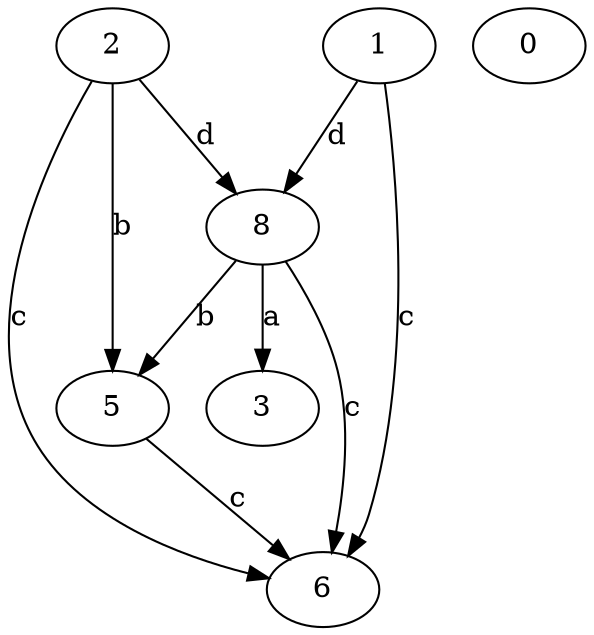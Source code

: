 strict digraph  {
2;
3;
5;
6;
0;
1;
8;
2 -> 5  [label=b];
2 -> 6  [label=c];
2 -> 8  [label=d];
5 -> 6  [label=c];
1 -> 6  [label=c];
1 -> 8  [label=d];
8 -> 3  [label=a];
8 -> 5  [label=b];
8 -> 6  [label=c];
}
